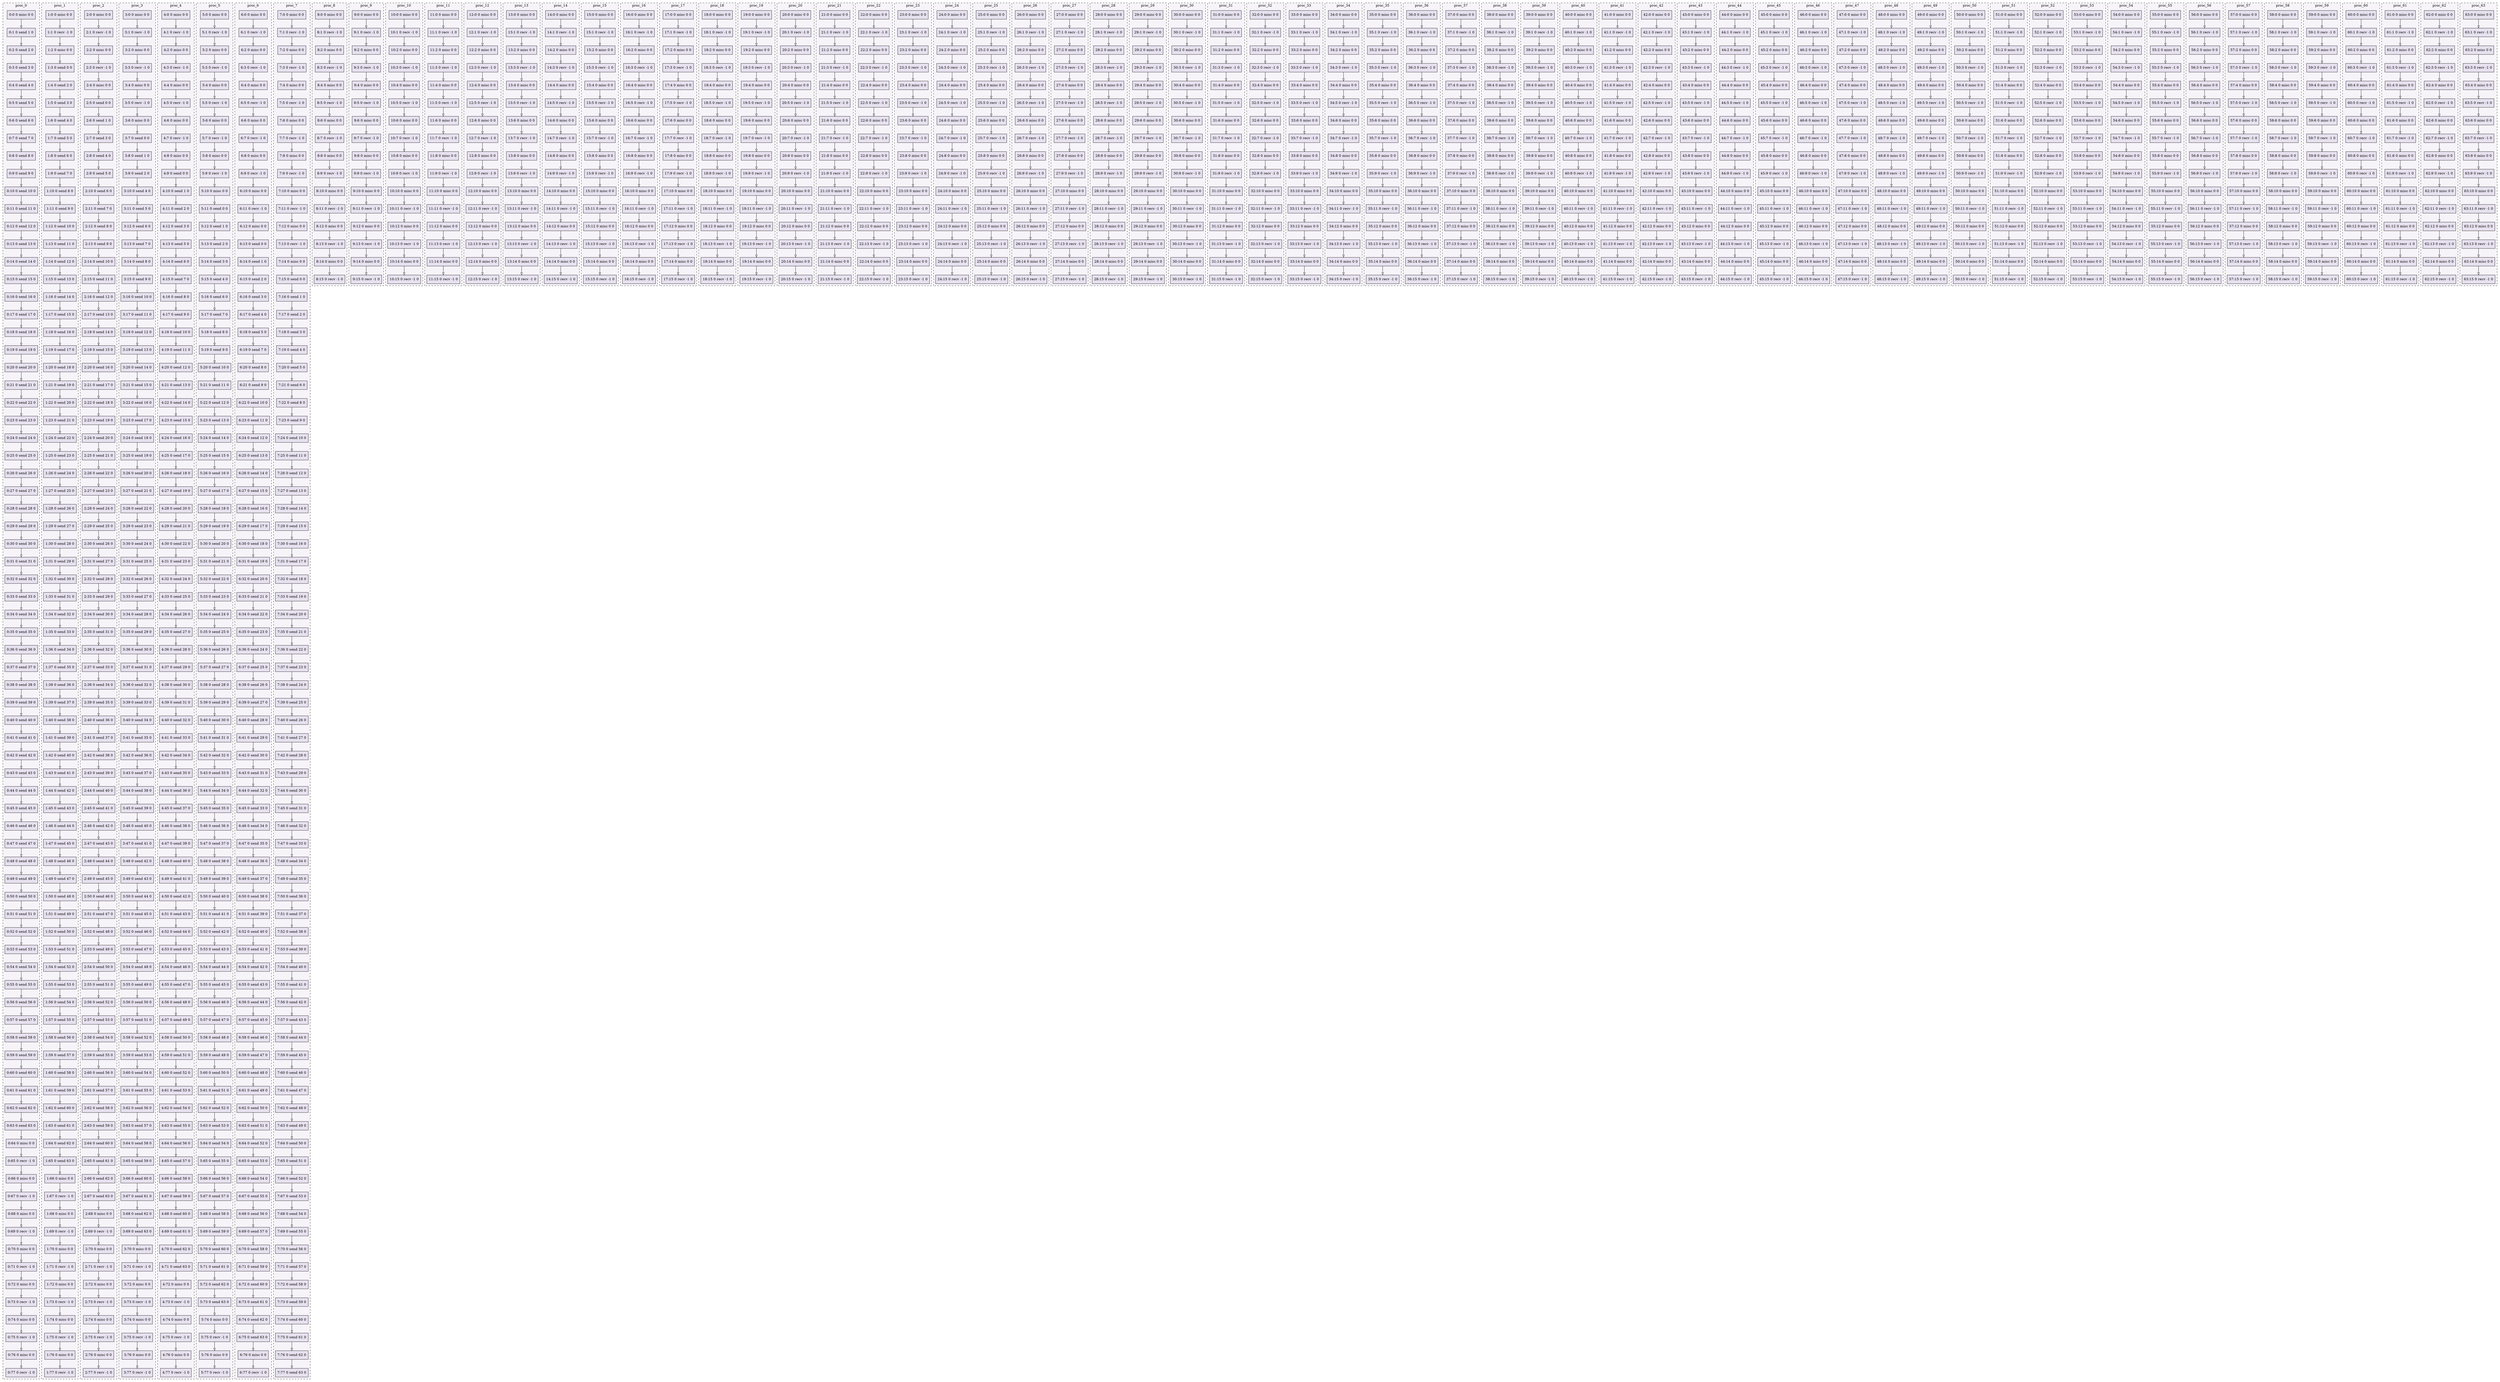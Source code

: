 digraph{node[shape=record style=filled colorscheme=purd9 fillcolor=2];subgraph cluster0{style=dashed;colorscheme=purd9;bgcolor=1;edge[arrowhead=empty];label=proc_0;0[label="0:0 0 misc 0 0"];1[label="0:1 0 send 1 0"];2[label="0:2 0 send 2 0"];3[label="0:3 0 send 3 0"];4[label="0:4 0 send 4 0"];5[label="0:5 0 send 5 0"];6[label="0:6 0 send 6 0"];7[label="0:7 0 send 7 0"];8[label="0:8 0 send 8 0"];9[label="0:9 0 send 9 0"];10[label="0:10 0 send 10 0"];11[label="0:11 0 send 11 0"];12[label="0:12 0 send 12 0"];13[label="0:13 0 send 13 0"];14[label="0:14 0 send 14 0"];15[label="0:15 0 send 15 0"];16[label="0:16 0 send 16 0"];17[label="0:17 0 send 17 0"];18[label="0:18 0 send 18 0"];19[label="0:19 0 send 19 0"];20[label="0:20 0 send 20 0"];21[label="0:21 0 send 21 0"];22[label="0:22 0 send 22 0"];23[label="0:23 0 send 23 0"];24[label="0:24 0 send 24 0"];25[label="0:25 0 send 25 0"];26[label="0:26 0 send 26 0"];27[label="0:27 0 send 27 0"];28[label="0:28 0 send 28 0"];29[label="0:29 0 send 29 0"];30[label="0:30 0 send 30 0"];31[label="0:31 0 send 31 0"];32[label="0:32 0 send 32 0"];33[label="0:33 0 send 33 0"];34[label="0:34 0 send 34 0"];35[label="0:35 0 send 35 0"];36[label="0:36 0 send 36 0"];37[label="0:37 0 send 37 0"];38[label="0:38 0 send 38 0"];39[label="0:39 0 send 39 0"];40[label="0:40 0 send 40 0"];41[label="0:41 0 send 41 0"];42[label="0:42 0 send 42 0"];43[label="0:43 0 send 43 0"];44[label="0:44 0 send 44 0"];45[label="0:45 0 send 45 0"];46[label="0:46 0 send 46 0"];47[label="0:47 0 send 47 0"];48[label="0:48 0 send 48 0"];49[label="0:49 0 send 49 0"];50[label="0:50 0 send 50 0"];51[label="0:51 0 send 51 0"];52[label="0:52 0 send 52 0"];53[label="0:53 0 send 53 0"];54[label="0:54 0 send 54 0"];55[label="0:55 0 send 55 0"];56[label="0:56 0 send 56 0"];57[label="0:57 0 send 57 0"];58[label="0:58 0 send 58 0"];59[label="0:59 0 send 59 0"];60[label="0:60 0 send 60 0"];61[label="0:61 0 send 61 0"];62[label="0:62 0 send 62 0"];63[label="0:63 0 send 63 0"];64[label="0:64 0 misc 0 0"];65[label="0:65 0 recv -1 0"];66[label="0:66 0 misc 0 0"];67[label="0:67 0 recv -1 0"];68[label="0:68 0 misc 0 0"];69[label="0:69 0 recv -1 0"];70[label="0:70 0 misc 0 0"];71[label="0:71 0 recv -1 0"];72[label="0:72 0 misc 0 0"];73[label="0:73 0 recv -1 0"];74[label="0:74 0 misc 0 0"];75[label="0:75 0 recv -1 0"];76[label="0:76 0 misc 0 0"];77[label="0:77 0 recv -1 0"];0->1;1->2;2->3;3->4;4->5;5->6;6->7;7->8;8->9;9->10;10->11;11->12;12->13;13->14;14->15;15->16;16->17;17->18;18->19;19->20;20->21;21->22;22->23;23->24;24->25;25->26;26->27;27->28;28->29;29->30;30->31;31->32;32->33;33->34;34->35;35->36;36->37;37->38;38->39;39->40;40->41;41->42;42->43;43->44;44->45;45->46;46->47;47->48;48->49;49->50;50->51;51->52;52->53;53->54;54->55;55->56;56->57;57->58;58->59;59->60;60->61;61->62;62->63;63->64;64->65;65->66;66->67;67->68;68->69;69->70;70->71;71->72;72->73;73->74;74->75;75->76;76->77;}subgraph cluster1{style=dashed;colorscheme=purd9;bgcolor=1;edge[arrowhead=empty];label=proc_1;78[label="1:0 0 misc 0 0"];79[label="1:1 0 recv -1 0"];80[label="1:2 0 misc 0 0"];81[label="1:3 0 send 0 0"];82[label="1:4 0 send 2 0"];83[label="1:5 0 send 3 0"];84[label="1:6 0 send 4 0"];85[label="1:7 0 send 5 0"];86[label="1:8 0 send 6 0"];87[label="1:9 0 send 7 0"];88[label="1:10 0 send 8 0"];89[label="1:11 0 send 9 0"];90[label="1:12 0 send 10 0"];91[label="1:13 0 send 11 0"];92[label="1:14 0 send 12 0"];93[label="1:15 0 send 13 0"];94[label="1:16 0 send 14 0"];95[label="1:17 0 send 15 0"];96[label="1:18 0 send 16 0"];97[label="1:19 0 send 17 0"];98[label="1:20 0 send 18 0"];99[label="1:21 0 send 19 0"];100[label="1:22 0 send 20 0"];101[label="1:23 0 send 21 0"];102[label="1:24 0 send 22 0"];103[label="1:25 0 send 23 0"];104[label="1:26 0 send 24 0"];105[label="1:27 0 send 25 0"];106[label="1:28 0 send 26 0"];107[label="1:29 0 send 27 0"];108[label="1:30 0 send 28 0"];109[label="1:31 0 send 29 0"];110[label="1:32 0 send 30 0"];111[label="1:33 0 send 31 0"];112[label="1:34 0 send 32 0"];113[label="1:35 0 send 33 0"];114[label="1:36 0 send 34 0"];115[label="1:37 0 send 35 0"];116[label="1:38 0 send 36 0"];117[label="1:39 0 send 37 0"];118[label="1:40 0 send 38 0"];119[label="1:41 0 send 39 0"];120[label="1:42 0 send 40 0"];121[label="1:43 0 send 41 0"];122[label="1:44 0 send 42 0"];123[label="1:45 0 send 43 0"];124[label="1:46 0 send 44 0"];125[label="1:47 0 send 45 0"];126[label="1:48 0 send 46 0"];127[label="1:49 0 send 47 0"];128[label="1:50 0 send 48 0"];129[label="1:51 0 send 49 0"];130[label="1:52 0 send 50 0"];131[label="1:53 0 send 51 0"];132[label="1:54 0 send 52 0"];133[label="1:55 0 send 53 0"];134[label="1:56 0 send 54 0"];135[label="1:57 0 send 55 0"];136[label="1:58 0 send 56 0"];137[label="1:59 0 send 57 0"];138[label="1:60 0 send 58 0"];139[label="1:61 0 send 59 0"];140[label="1:62 0 send 60 0"];141[label="1:63 0 send 61 0"];142[label="1:64 0 send 62 0"];143[label="1:65 0 send 63 0"];144[label="1:66 0 misc 0 0"];145[label="1:67 0 recv -1 0"];146[label="1:68 0 misc 0 0"];147[label="1:69 0 recv -1 0"];148[label="1:70 0 misc 0 0"];149[label="1:71 0 recv -1 0"];150[label="1:72 0 misc 0 0"];151[label="1:73 0 recv -1 0"];152[label="1:74 0 misc 0 0"];153[label="1:75 0 recv -1 0"];154[label="1:76 0 misc 0 0"];155[label="1:77 0 recv -1 0"];78->79;79->80;80->81;81->82;82->83;83->84;84->85;85->86;86->87;87->88;88->89;89->90;90->91;91->92;92->93;93->94;94->95;95->96;96->97;97->98;98->99;99->100;100->101;101->102;102->103;103->104;104->105;105->106;106->107;107->108;108->109;109->110;110->111;111->112;112->113;113->114;114->115;115->116;116->117;117->118;118->119;119->120;120->121;121->122;122->123;123->124;124->125;125->126;126->127;127->128;128->129;129->130;130->131;131->132;132->133;133->134;134->135;135->136;136->137;137->138;138->139;139->140;140->141;141->142;142->143;143->144;144->145;145->146;146->147;147->148;148->149;149->150;150->151;151->152;152->153;153->154;154->155;}subgraph cluster2{style=dashed;colorscheme=purd9;bgcolor=1;edge[arrowhead=empty];label=proc_2;156[label="2:0 0 misc 0 0"];157[label="2:1 0 recv -1 0"];158[label="2:2 0 misc 0 0"];159[label="2:3 0 recv -1 0"];160[label="2:4 0 misc 0 0"];161[label="2:5 0 send 0 0"];162[label="2:6 0 send 1 0"];163[label="2:7 0 send 3 0"];164[label="2:8 0 send 4 0"];165[label="2:9 0 send 5 0"];166[label="2:10 0 send 6 0"];167[label="2:11 0 send 7 0"];168[label="2:12 0 send 8 0"];169[label="2:13 0 send 9 0"];170[label="2:14 0 send 10 0"];171[label="2:15 0 send 11 0"];172[label="2:16 0 send 12 0"];173[label="2:17 0 send 13 0"];174[label="2:18 0 send 14 0"];175[label="2:19 0 send 15 0"];176[label="2:20 0 send 16 0"];177[label="2:21 0 send 17 0"];178[label="2:22 0 send 18 0"];179[label="2:23 0 send 19 0"];180[label="2:24 0 send 20 0"];181[label="2:25 0 send 21 0"];182[label="2:26 0 send 22 0"];183[label="2:27 0 send 23 0"];184[label="2:28 0 send 24 0"];185[label="2:29 0 send 25 0"];186[label="2:30 0 send 26 0"];187[label="2:31 0 send 27 0"];188[label="2:32 0 send 28 0"];189[label="2:33 0 send 29 0"];190[label="2:34 0 send 30 0"];191[label="2:35 0 send 31 0"];192[label="2:36 0 send 32 0"];193[label="2:37 0 send 33 0"];194[label="2:38 0 send 34 0"];195[label="2:39 0 send 35 0"];196[label="2:40 0 send 36 0"];197[label="2:41 0 send 37 0"];198[label="2:42 0 send 38 0"];199[label="2:43 0 send 39 0"];200[label="2:44 0 send 40 0"];201[label="2:45 0 send 41 0"];202[label="2:46 0 send 42 0"];203[label="2:47 0 send 43 0"];204[label="2:48 0 send 44 0"];205[label="2:49 0 send 45 0"];206[label="2:50 0 send 46 0"];207[label="2:51 0 send 47 0"];208[label="2:52 0 send 48 0"];209[label="2:53 0 send 49 0"];210[label="2:54 0 send 50 0"];211[label="2:55 0 send 51 0"];212[label="2:56 0 send 52 0"];213[label="2:57 0 send 53 0"];214[label="2:58 0 send 54 0"];215[label="2:59 0 send 55 0"];216[label="2:60 0 send 56 0"];217[label="2:61 0 send 57 0"];218[label="2:62 0 send 58 0"];219[label="2:63 0 send 59 0"];220[label="2:64 0 send 60 0"];221[label="2:65 0 send 61 0"];222[label="2:66 0 send 62 0"];223[label="2:67 0 send 63 0"];224[label="2:68 0 misc 0 0"];225[label="2:69 0 recv -1 0"];226[label="2:70 0 misc 0 0"];227[label="2:71 0 recv -1 0"];228[label="2:72 0 misc 0 0"];229[label="2:73 0 recv -1 0"];230[label="2:74 0 misc 0 0"];231[label="2:75 0 recv -1 0"];232[label="2:76 0 misc 0 0"];233[label="2:77 0 recv -1 0"];156->157;157->158;158->159;159->160;160->161;161->162;162->163;163->164;164->165;165->166;166->167;167->168;168->169;169->170;170->171;171->172;172->173;173->174;174->175;175->176;176->177;177->178;178->179;179->180;180->181;181->182;182->183;183->184;184->185;185->186;186->187;187->188;188->189;189->190;190->191;191->192;192->193;193->194;194->195;195->196;196->197;197->198;198->199;199->200;200->201;201->202;202->203;203->204;204->205;205->206;206->207;207->208;208->209;209->210;210->211;211->212;212->213;213->214;214->215;215->216;216->217;217->218;218->219;219->220;220->221;221->222;222->223;223->224;224->225;225->226;226->227;227->228;228->229;229->230;230->231;231->232;232->233;}subgraph cluster3{style=dashed;colorscheme=purd9;bgcolor=1;edge[arrowhead=empty];label=proc_3;234[label="3:0 0 misc 0 0"];235[label="3:1 0 recv -1 0"];236[label="3:2 0 misc 0 0"];237[label="3:3 0 recv -1 0"];238[label="3:4 0 misc 0 0"];239[label="3:5 0 recv -1 0"];240[label="3:6 0 misc 0 0"];241[label="3:7 0 send 0 0"];242[label="3:8 0 send 1 0"];243[label="3:9 0 send 2 0"];244[label="3:10 0 send 4 0"];245[label="3:11 0 send 5 0"];246[label="3:12 0 send 6 0"];247[label="3:13 0 send 7 0"];248[label="3:14 0 send 8 0"];249[label="3:15 0 send 9 0"];250[label="3:16 0 send 10 0"];251[label="3:17 0 send 11 0"];252[label="3:18 0 send 12 0"];253[label="3:19 0 send 13 0"];254[label="3:20 0 send 14 0"];255[label="3:21 0 send 15 0"];256[label="3:22 0 send 16 0"];257[label="3:23 0 send 17 0"];258[label="3:24 0 send 18 0"];259[label="3:25 0 send 19 0"];260[label="3:26 0 send 20 0"];261[label="3:27 0 send 21 0"];262[label="3:28 0 send 22 0"];263[label="3:29 0 send 23 0"];264[label="3:30 0 send 24 0"];265[label="3:31 0 send 25 0"];266[label="3:32 0 send 26 0"];267[label="3:33 0 send 27 0"];268[label="3:34 0 send 28 0"];269[label="3:35 0 send 29 0"];270[label="3:36 0 send 30 0"];271[label="3:37 0 send 31 0"];272[label="3:38 0 send 32 0"];273[label="3:39 0 send 33 0"];274[label="3:40 0 send 34 0"];275[label="3:41 0 send 35 0"];276[label="3:42 0 send 36 0"];277[label="3:43 0 send 37 0"];278[label="3:44 0 send 38 0"];279[label="3:45 0 send 39 0"];280[label="3:46 0 send 40 0"];281[label="3:47 0 send 41 0"];282[label="3:48 0 send 42 0"];283[label="3:49 0 send 43 0"];284[label="3:50 0 send 44 0"];285[label="3:51 0 send 45 0"];286[label="3:52 0 send 46 0"];287[label="3:53 0 send 47 0"];288[label="3:54 0 send 48 0"];289[label="3:55 0 send 49 0"];290[label="3:56 0 send 50 0"];291[label="3:57 0 send 51 0"];292[label="3:58 0 send 52 0"];293[label="3:59 0 send 53 0"];294[label="3:60 0 send 54 0"];295[label="3:61 0 send 55 0"];296[label="3:62 0 send 56 0"];297[label="3:63 0 send 57 0"];298[label="3:64 0 send 58 0"];299[label="3:65 0 send 59 0"];300[label="3:66 0 send 60 0"];301[label="3:67 0 send 61 0"];302[label="3:68 0 send 62 0"];303[label="3:69 0 send 63 0"];304[label="3:70 0 misc 0 0"];305[label="3:71 0 recv -1 0"];306[label="3:72 0 misc 0 0"];307[label="3:73 0 recv -1 0"];308[label="3:74 0 misc 0 0"];309[label="3:75 0 recv -1 0"];310[label="3:76 0 misc 0 0"];311[label="3:77 0 recv -1 0"];234->235;235->236;236->237;237->238;238->239;239->240;240->241;241->242;242->243;243->244;244->245;245->246;246->247;247->248;248->249;249->250;250->251;251->252;252->253;253->254;254->255;255->256;256->257;257->258;258->259;259->260;260->261;261->262;262->263;263->264;264->265;265->266;266->267;267->268;268->269;269->270;270->271;271->272;272->273;273->274;274->275;275->276;276->277;277->278;278->279;279->280;280->281;281->282;282->283;283->284;284->285;285->286;286->287;287->288;288->289;289->290;290->291;291->292;292->293;293->294;294->295;295->296;296->297;297->298;298->299;299->300;300->301;301->302;302->303;303->304;304->305;305->306;306->307;307->308;308->309;309->310;310->311;}subgraph cluster4{style=dashed;colorscheme=purd9;bgcolor=1;edge[arrowhead=empty];label=proc_4;312[label="4:0 0 misc 0 0"];313[label="4:1 0 recv -1 0"];314[label="4:2 0 misc 0 0"];315[label="4:3 0 recv -1 0"];316[label="4:4 0 misc 0 0"];317[label="4:5 0 recv -1 0"];318[label="4:6 0 misc 0 0"];319[label="4:7 0 recv -1 0"];320[label="4:8 0 misc 0 0"];321[label="4:9 0 send 0 0"];322[label="4:10 0 send 1 0"];323[label="4:11 0 send 2 0"];324[label="4:12 0 send 3 0"];325[label="4:13 0 send 5 0"];326[label="4:14 0 send 6 0"];327[label="4:15 0 send 7 0"];328[label="4:16 0 send 8 0"];329[label="4:17 0 send 9 0"];330[label="4:18 0 send 10 0"];331[label="4:19 0 send 11 0"];332[label="4:20 0 send 12 0"];333[label="4:21 0 send 13 0"];334[label="4:22 0 send 14 0"];335[label="4:23 0 send 15 0"];336[label="4:24 0 send 16 0"];337[label="4:25 0 send 17 0"];338[label="4:26 0 send 18 0"];339[label="4:27 0 send 19 0"];340[label="4:28 0 send 20 0"];341[label="4:29 0 send 21 0"];342[label="4:30 0 send 22 0"];343[label="4:31 0 send 23 0"];344[label="4:32 0 send 24 0"];345[label="4:33 0 send 25 0"];346[label="4:34 0 send 26 0"];347[label="4:35 0 send 27 0"];348[label="4:36 0 send 28 0"];349[label="4:37 0 send 29 0"];350[label="4:38 0 send 30 0"];351[label="4:39 0 send 31 0"];352[label="4:40 0 send 32 0"];353[label="4:41 0 send 33 0"];354[label="4:42 0 send 34 0"];355[label="4:43 0 send 35 0"];356[label="4:44 0 send 36 0"];357[label="4:45 0 send 37 0"];358[label="4:46 0 send 38 0"];359[label="4:47 0 send 39 0"];360[label="4:48 0 send 40 0"];361[label="4:49 0 send 41 0"];362[label="4:50 0 send 42 0"];363[label="4:51 0 send 43 0"];364[label="4:52 0 send 44 0"];365[label="4:53 0 send 45 0"];366[label="4:54 0 send 46 0"];367[label="4:55 0 send 47 0"];368[label="4:56 0 send 48 0"];369[label="4:57 0 send 49 0"];370[label="4:58 0 send 50 0"];371[label="4:59 0 send 51 0"];372[label="4:60 0 send 52 0"];373[label="4:61 0 send 53 0"];374[label="4:62 0 send 54 0"];375[label="4:63 0 send 55 0"];376[label="4:64 0 send 56 0"];377[label="4:65 0 send 57 0"];378[label="4:66 0 send 58 0"];379[label="4:67 0 send 59 0"];380[label="4:68 0 send 60 0"];381[label="4:69 0 send 61 0"];382[label="4:70 0 send 62 0"];383[label="4:71 0 send 63 0"];384[label="4:72 0 misc 0 0"];385[label="4:73 0 recv -1 0"];386[label="4:74 0 misc 0 0"];387[label="4:75 0 recv -1 0"];388[label="4:76 0 misc 0 0"];389[label="4:77 0 recv -1 0"];312->313;313->314;314->315;315->316;316->317;317->318;318->319;319->320;320->321;321->322;322->323;323->324;324->325;325->326;326->327;327->328;328->329;329->330;330->331;331->332;332->333;333->334;334->335;335->336;336->337;337->338;338->339;339->340;340->341;341->342;342->343;343->344;344->345;345->346;346->347;347->348;348->349;349->350;350->351;351->352;352->353;353->354;354->355;355->356;356->357;357->358;358->359;359->360;360->361;361->362;362->363;363->364;364->365;365->366;366->367;367->368;368->369;369->370;370->371;371->372;372->373;373->374;374->375;375->376;376->377;377->378;378->379;379->380;380->381;381->382;382->383;383->384;384->385;385->386;386->387;387->388;388->389;}subgraph cluster5{style=dashed;colorscheme=purd9;bgcolor=1;edge[arrowhead=empty];label=proc_5;390[label="5:0 0 misc 0 0"];391[label="5:1 0 recv -1 0"];392[label="5:2 0 misc 0 0"];393[label="5:3 0 recv -1 0"];394[label="5:4 0 misc 0 0"];395[label="5:5 0 recv -1 0"];396[label="5:6 0 misc 0 0"];397[label="5:7 0 recv -1 0"];398[label="5:8 0 misc 0 0"];399[label="5:9 0 recv -1 0"];400[label="5:10 0 misc 0 0"];401[label="5:11 0 send 0 0"];402[label="5:12 0 send 1 0"];403[label="5:13 0 send 2 0"];404[label="5:14 0 send 3 0"];405[label="5:15 0 send 4 0"];406[label="5:16 0 send 6 0"];407[label="5:17 0 send 7 0"];408[label="5:18 0 send 8 0"];409[label="5:19 0 send 9 0"];410[label="5:20 0 send 10 0"];411[label="5:21 0 send 11 0"];412[label="5:22 0 send 12 0"];413[label="5:23 0 send 13 0"];414[label="5:24 0 send 14 0"];415[label="5:25 0 send 15 0"];416[label="5:26 0 send 16 0"];417[label="5:27 0 send 17 0"];418[label="5:28 0 send 18 0"];419[label="5:29 0 send 19 0"];420[label="5:30 0 send 20 0"];421[label="5:31 0 send 21 0"];422[label="5:32 0 send 22 0"];423[label="5:33 0 send 23 0"];424[label="5:34 0 send 24 0"];425[label="5:35 0 send 25 0"];426[label="5:36 0 send 26 0"];427[label="5:37 0 send 27 0"];428[label="5:38 0 send 28 0"];429[label="5:39 0 send 29 0"];430[label="5:40 0 send 30 0"];431[label="5:41 0 send 31 0"];432[label="5:42 0 send 32 0"];433[label="5:43 0 send 33 0"];434[label="5:44 0 send 34 0"];435[label="5:45 0 send 35 0"];436[label="5:46 0 send 36 0"];437[label="5:47 0 send 37 0"];438[label="5:48 0 send 38 0"];439[label="5:49 0 send 39 0"];440[label="5:50 0 send 40 0"];441[label="5:51 0 send 41 0"];442[label="5:52 0 send 42 0"];443[label="5:53 0 send 43 0"];444[label="5:54 0 send 44 0"];445[label="5:55 0 send 45 0"];446[label="5:56 0 send 46 0"];447[label="5:57 0 send 47 0"];448[label="5:58 0 send 48 0"];449[label="5:59 0 send 49 0"];450[label="5:60 0 send 50 0"];451[label="5:61 0 send 51 0"];452[label="5:62 0 send 52 0"];453[label="5:63 0 send 53 0"];454[label="5:64 0 send 54 0"];455[label="5:65 0 send 55 0"];456[label="5:66 0 send 56 0"];457[label="5:67 0 send 57 0"];458[label="5:68 0 send 58 0"];459[label="5:69 0 send 59 0"];460[label="5:70 0 send 60 0"];461[label="5:71 0 send 61 0"];462[label="5:72 0 send 62 0"];463[label="5:73 0 send 63 0"];464[label="5:74 0 misc 0 0"];465[label="5:75 0 recv -1 0"];466[label="5:76 0 misc 0 0"];467[label="5:77 0 recv -1 0"];390->391;391->392;392->393;393->394;394->395;395->396;396->397;397->398;398->399;399->400;400->401;401->402;402->403;403->404;404->405;405->406;406->407;407->408;408->409;409->410;410->411;411->412;412->413;413->414;414->415;415->416;416->417;417->418;418->419;419->420;420->421;421->422;422->423;423->424;424->425;425->426;426->427;427->428;428->429;429->430;430->431;431->432;432->433;433->434;434->435;435->436;436->437;437->438;438->439;439->440;440->441;441->442;442->443;443->444;444->445;445->446;446->447;447->448;448->449;449->450;450->451;451->452;452->453;453->454;454->455;455->456;456->457;457->458;458->459;459->460;460->461;461->462;462->463;463->464;464->465;465->466;466->467;}subgraph cluster6{style=dashed;colorscheme=purd9;bgcolor=1;edge[arrowhead=empty];label=proc_6;468[label="6:0 0 misc 0 0"];469[label="6:1 0 recv -1 0"];470[label="6:2 0 misc 0 0"];471[label="6:3 0 recv -1 0"];472[label="6:4 0 misc 0 0"];473[label="6:5 0 recv -1 0"];474[label="6:6 0 misc 0 0"];475[label="6:7 0 recv -1 0"];476[label="6:8 0 misc 0 0"];477[label="6:9 0 recv -1 0"];478[label="6:10 0 misc 0 0"];479[label="6:11 0 recv -1 0"];480[label="6:12 0 misc 0 0"];481[label="6:13 0 send 0 0"];482[label="6:14 0 send 1 0"];483[label="6:15 0 send 2 0"];484[label="6:16 0 send 3 0"];485[label="6:17 0 send 4 0"];486[label="6:18 0 send 5 0"];487[label="6:19 0 send 7 0"];488[label="6:20 0 send 8 0"];489[label="6:21 0 send 9 0"];490[label="6:22 0 send 10 0"];491[label="6:23 0 send 11 0"];492[label="6:24 0 send 12 0"];493[label="6:25 0 send 13 0"];494[label="6:26 0 send 14 0"];495[label="6:27 0 send 15 0"];496[label="6:28 0 send 16 0"];497[label="6:29 0 send 17 0"];498[label="6:30 0 send 18 0"];499[label="6:31 0 send 19 0"];500[label="6:32 0 send 20 0"];501[label="6:33 0 send 21 0"];502[label="6:34 0 send 22 0"];503[label="6:35 0 send 23 0"];504[label="6:36 0 send 24 0"];505[label="6:37 0 send 25 0"];506[label="6:38 0 send 26 0"];507[label="6:39 0 send 27 0"];508[label="6:40 0 send 28 0"];509[label="6:41 0 send 29 0"];510[label="6:42 0 send 30 0"];511[label="6:43 0 send 31 0"];512[label="6:44 0 send 32 0"];513[label="6:45 0 send 33 0"];514[label="6:46 0 send 34 0"];515[label="6:47 0 send 35 0"];516[label="6:48 0 send 36 0"];517[label="6:49 0 send 37 0"];518[label="6:50 0 send 38 0"];519[label="6:51 0 send 39 0"];520[label="6:52 0 send 40 0"];521[label="6:53 0 send 41 0"];522[label="6:54 0 send 42 0"];523[label="6:55 0 send 43 0"];524[label="6:56 0 send 44 0"];525[label="6:57 0 send 45 0"];526[label="6:58 0 send 46 0"];527[label="6:59 0 send 47 0"];528[label="6:60 0 send 48 0"];529[label="6:61 0 send 49 0"];530[label="6:62 0 send 50 0"];531[label="6:63 0 send 51 0"];532[label="6:64 0 send 52 0"];533[label="6:65 0 send 53 0"];534[label="6:66 0 send 54 0"];535[label="6:67 0 send 55 0"];536[label="6:68 0 send 56 0"];537[label="6:69 0 send 57 0"];538[label="6:70 0 send 58 0"];539[label="6:71 0 send 59 0"];540[label="6:72 0 send 60 0"];541[label="6:73 0 send 61 0"];542[label="6:74 0 send 62 0"];543[label="6:75 0 send 63 0"];544[label="6:76 0 misc 0 0"];545[label="6:77 0 recv -1 0"];468->469;469->470;470->471;471->472;472->473;473->474;474->475;475->476;476->477;477->478;478->479;479->480;480->481;481->482;482->483;483->484;484->485;485->486;486->487;487->488;488->489;489->490;490->491;491->492;492->493;493->494;494->495;495->496;496->497;497->498;498->499;499->500;500->501;501->502;502->503;503->504;504->505;505->506;506->507;507->508;508->509;509->510;510->511;511->512;512->513;513->514;514->515;515->516;516->517;517->518;518->519;519->520;520->521;521->522;522->523;523->524;524->525;525->526;526->527;527->528;528->529;529->530;530->531;531->532;532->533;533->534;534->535;535->536;536->537;537->538;538->539;539->540;540->541;541->542;542->543;543->544;544->545;}subgraph cluster7{style=dashed;colorscheme=purd9;bgcolor=1;edge[arrowhead=empty];label=proc_7;546[label="7:0 0 misc 0 0"];547[label="7:1 0 recv -1 0"];548[label="7:2 0 misc 0 0"];549[label="7:3 0 recv -1 0"];550[label="7:4 0 misc 0 0"];551[label="7:5 0 recv -1 0"];552[label="7:6 0 misc 0 0"];553[label="7:7 0 recv -1 0"];554[label="7:8 0 misc 0 0"];555[label="7:9 0 recv -1 0"];556[label="7:10 0 misc 0 0"];557[label="7:11 0 recv -1 0"];558[label="7:12 0 misc 0 0"];559[label="7:13 0 recv -1 0"];560[label="7:14 0 misc 0 0"];561[label="7:15 0 send 0 0"];562[label="7:16 0 send 1 0"];563[label="7:17 0 send 2 0"];564[label="7:18 0 send 3 0"];565[label="7:19 0 send 4 0"];566[label="7:20 0 send 5 0"];567[label="7:21 0 send 6 0"];568[label="7:22 0 send 8 0"];569[label="7:23 0 send 9 0"];570[label="7:24 0 send 10 0"];571[label="7:25 0 send 11 0"];572[label="7:26 0 send 12 0"];573[label="7:27 0 send 13 0"];574[label="7:28 0 send 14 0"];575[label="7:29 0 send 15 0"];576[label="7:30 0 send 16 0"];577[label="7:31 0 send 17 0"];578[label="7:32 0 send 18 0"];579[label="7:33 0 send 19 0"];580[label="7:34 0 send 20 0"];581[label="7:35 0 send 21 0"];582[label="7:36 0 send 22 0"];583[label="7:37 0 send 23 0"];584[label="7:38 0 send 24 0"];585[label="7:39 0 send 25 0"];586[label="7:40 0 send 26 0"];587[label="7:41 0 send 27 0"];588[label="7:42 0 send 28 0"];589[label="7:43 0 send 29 0"];590[label="7:44 0 send 30 0"];591[label="7:45 0 send 31 0"];592[label="7:46 0 send 32 0"];593[label="7:47 0 send 33 0"];594[label="7:48 0 send 34 0"];595[label="7:49 0 send 35 0"];596[label="7:50 0 send 36 0"];597[label="7:51 0 send 37 0"];598[label="7:52 0 send 38 0"];599[label="7:53 0 send 39 0"];600[label="7:54 0 send 40 0"];601[label="7:55 0 send 41 0"];602[label="7:56 0 send 42 0"];603[label="7:57 0 send 43 0"];604[label="7:58 0 send 44 0"];605[label="7:59 0 send 45 0"];606[label="7:60 0 send 46 0"];607[label="7:61 0 send 47 0"];608[label="7:62 0 send 48 0"];609[label="7:63 0 send 49 0"];610[label="7:64 0 send 50 0"];611[label="7:65 0 send 51 0"];612[label="7:66 0 send 52 0"];613[label="7:67 0 send 53 0"];614[label="7:68 0 send 54 0"];615[label="7:69 0 send 55 0"];616[label="7:70 0 send 56 0"];617[label="7:71 0 send 57 0"];618[label="7:72 0 send 58 0"];619[label="7:73 0 send 59 0"];620[label="7:74 0 send 60 0"];621[label="7:75 0 send 61 0"];622[label="7:76 0 send 62 0"];623[label="7:77 0 send 63 0"];546->547;547->548;548->549;549->550;550->551;551->552;552->553;553->554;554->555;555->556;556->557;557->558;558->559;559->560;560->561;561->562;562->563;563->564;564->565;565->566;566->567;567->568;568->569;569->570;570->571;571->572;572->573;573->574;574->575;575->576;576->577;577->578;578->579;579->580;580->581;581->582;582->583;583->584;584->585;585->586;586->587;587->588;588->589;589->590;590->591;591->592;592->593;593->594;594->595;595->596;596->597;597->598;598->599;599->600;600->601;601->602;602->603;603->604;604->605;605->606;606->607;607->608;608->609;609->610;610->611;611->612;612->613;613->614;614->615;615->616;616->617;617->618;618->619;619->620;620->621;621->622;622->623;}subgraph cluster8{style=dashed;colorscheme=purd9;bgcolor=1;edge[arrowhead=empty];label=proc_8;624[label="8:0 0 misc 0 0"];625[label="8:1 0 recv -1 0"];626[label="8:2 0 misc 0 0"];627[label="8:3 0 recv -1 0"];628[label="8:4 0 misc 0 0"];629[label="8:5 0 recv -1 0"];630[label="8:6 0 misc 0 0"];631[label="8:7 0 recv -1 0"];632[label="8:8 0 misc 0 0"];633[label="8:9 0 recv -1 0"];634[label="8:10 0 misc 0 0"];635[label="8:11 0 recv -1 0"];636[label="8:12 0 misc 0 0"];637[label="8:13 0 recv -1 0"];638[label="8:14 0 misc 0 0"];639[label="8:15 0 recv -1 0"];624->625;625->626;626->627;627->628;628->629;629->630;630->631;631->632;632->633;633->634;634->635;635->636;636->637;637->638;638->639;}subgraph cluster9{style=dashed;colorscheme=purd9;bgcolor=1;edge[arrowhead=empty];label=proc_9;640[label="9:0 0 misc 0 0"];641[label="9:1 0 recv -1 0"];642[label="9:2 0 misc 0 0"];643[label="9:3 0 recv -1 0"];644[label="9:4 0 misc 0 0"];645[label="9:5 0 recv -1 0"];646[label="9:6 0 misc 0 0"];647[label="9:7 0 recv -1 0"];648[label="9:8 0 misc 0 0"];649[label="9:9 0 recv -1 0"];650[label="9:10 0 misc 0 0"];651[label="9:11 0 recv -1 0"];652[label="9:12 0 misc 0 0"];653[label="9:13 0 recv -1 0"];654[label="9:14 0 misc 0 0"];655[label="9:15 0 recv -1 0"];640->641;641->642;642->643;643->644;644->645;645->646;646->647;647->648;648->649;649->650;650->651;651->652;652->653;653->654;654->655;}subgraph cluster10{style=dashed;colorscheme=purd9;bgcolor=1;edge[arrowhead=empty];label=proc_10;656[label="10:0 0 misc 0 0"];657[label="10:1 0 recv -1 0"];658[label="10:2 0 misc 0 0"];659[label="10:3 0 recv -1 0"];660[label="10:4 0 misc 0 0"];661[label="10:5 0 recv -1 0"];662[label="10:6 0 misc 0 0"];663[label="10:7 0 recv -1 0"];664[label="10:8 0 misc 0 0"];665[label="10:9 0 recv -1 0"];666[label="10:10 0 misc 0 0"];667[label="10:11 0 recv -1 0"];668[label="10:12 0 misc 0 0"];669[label="10:13 0 recv -1 0"];670[label="10:14 0 misc 0 0"];671[label="10:15 0 recv -1 0"];656->657;657->658;658->659;659->660;660->661;661->662;662->663;663->664;664->665;665->666;666->667;667->668;668->669;669->670;670->671;}subgraph cluster11{style=dashed;colorscheme=purd9;bgcolor=1;edge[arrowhead=empty];label=proc_11;672[label="11:0 0 misc 0 0"];673[label="11:1 0 recv -1 0"];674[label="11:2 0 misc 0 0"];675[label="11:3 0 recv -1 0"];676[label="11:4 0 misc 0 0"];677[label="11:5 0 recv -1 0"];678[label="11:6 0 misc 0 0"];679[label="11:7 0 recv -1 0"];680[label="11:8 0 misc 0 0"];681[label="11:9 0 recv -1 0"];682[label="11:10 0 misc 0 0"];683[label="11:11 0 recv -1 0"];684[label="11:12 0 misc 0 0"];685[label="11:13 0 recv -1 0"];686[label="11:14 0 misc 0 0"];687[label="11:15 0 recv -1 0"];672->673;673->674;674->675;675->676;676->677;677->678;678->679;679->680;680->681;681->682;682->683;683->684;684->685;685->686;686->687;}subgraph cluster12{style=dashed;colorscheme=purd9;bgcolor=1;edge[arrowhead=empty];label=proc_12;688[label="12:0 0 misc 0 0"];689[label="12:1 0 recv -1 0"];690[label="12:2 0 misc 0 0"];691[label="12:3 0 recv -1 0"];692[label="12:4 0 misc 0 0"];693[label="12:5 0 recv -1 0"];694[label="12:6 0 misc 0 0"];695[label="12:7 0 recv -1 0"];696[label="12:8 0 misc 0 0"];697[label="12:9 0 recv -1 0"];698[label="12:10 0 misc 0 0"];699[label="12:11 0 recv -1 0"];700[label="12:12 0 misc 0 0"];701[label="12:13 0 recv -1 0"];702[label="12:14 0 misc 0 0"];703[label="12:15 0 recv -1 0"];688->689;689->690;690->691;691->692;692->693;693->694;694->695;695->696;696->697;697->698;698->699;699->700;700->701;701->702;702->703;}subgraph cluster13{style=dashed;colorscheme=purd9;bgcolor=1;edge[arrowhead=empty];label=proc_13;704[label="13:0 0 misc 0 0"];705[label="13:1 0 recv -1 0"];706[label="13:2 0 misc 0 0"];707[label="13:3 0 recv -1 0"];708[label="13:4 0 misc 0 0"];709[label="13:5 0 recv -1 0"];710[label="13:6 0 misc 0 0"];711[label="13:7 0 recv -1 0"];712[label="13:8 0 misc 0 0"];713[label="13:9 0 recv -1 0"];714[label="13:10 0 misc 0 0"];715[label="13:11 0 recv -1 0"];716[label="13:12 0 misc 0 0"];717[label="13:13 0 recv -1 0"];718[label="13:14 0 misc 0 0"];719[label="13:15 0 recv -1 0"];704->705;705->706;706->707;707->708;708->709;709->710;710->711;711->712;712->713;713->714;714->715;715->716;716->717;717->718;718->719;}subgraph cluster14{style=dashed;colorscheme=purd9;bgcolor=1;edge[arrowhead=empty];label=proc_14;720[label="14:0 0 misc 0 0"];721[label="14:1 0 recv -1 0"];722[label="14:2 0 misc 0 0"];723[label="14:3 0 recv -1 0"];724[label="14:4 0 misc 0 0"];725[label="14:5 0 recv -1 0"];726[label="14:6 0 misc 0 0"];727[label="14:7 0 recv -1 0"];728[label="14:8 0 misc 0 0"];729[label="14:9 0 recv -1 0"];730[label="14:10 0 misc 0 0"];731[label="14:11 0 recv -1 0"];732[label="14:12 0 misc 0 0"];733[label="14:13 0 recv -1 0"];734[label="14:14 0 misc 0 0"];735[label="14:15 0 recv -1 0"];720->721;721->722;722->723;723->724;724->725;725->726;726->727;727->728;728->729;729->730;730->731;731->732;732->733;733->734;734->735;}subgraph cluster15{style=dashed;colorscheme=purd9;bgcolor=1;edge[arrowhead=empty];label=proc_15;736[label="15:0 0 misc 0 0"];737[label="15:1 0 recv -1 0"];738[label="15:2 0 misc 0 0"];739[label="15:3 0 recv -1 0"];740[label="15:4 0 misc 0 0"];741[label="15:5 0 recv -1 0"];742[label="15:6 0 misc 0 0"];743[label="15:7 0 recv -1 0"];744[label="15:8 0 misc 0 0"];745[label="15:9 0 recv -1 0"];746[label="15:10 0 misc 0 0"];747[label="15:11 0 recv -1 0"];748[label="15:12 0 misc 0 0"];749[label="15:13 0 recv -1 0"];750[label="15:14 0 misc 0 0"];751[label="15:15 0 recv -1 0"];736->737;737->738;738->739;739->740;740->741;741->742;742->743;743->744;744->745;745->746;746->747;747->748;748->749;749->750;750->751;}subgraph cluster16{style=dashed;colorscheme=purd9;bgcolor=1;edge[arrowhead=empty];label=proc_16;752[label="16:0 0 misc 0 0"];753[label="16:1 0 recv -1 0"];754[label="16:2 0 misc 0 0"];755[label="16:3 0 recv -1 0"];756[label="16:4 0 misc 0 0"];757[label="16:5 0 recv -1 0"];758[label="16:6 0 misc 0 0"];759[label="16:7 0 recv -1 0"];760[label="16:8 0 misc 0 0"];761[label="16:9 0 recv -1 0"];762[label="16:10 0 misc 0 0"];763[label="16:11 0 recv -1 0"];764[label="16:12 0 misc 0 0"];765[label="16:13 0 recv -1 0"];766[label="16:14 0 misc 0 0"];767[label="16:15 0 recv -1 0"];752->753;753->754;754->755;755->756;756->757;757->758;758->759;759->760;760->761;761->762;762->763;763->764;764->765;765->766;766->767;}subgraph cluster17{style=dashed;colorscheme=purd9;bgcolor=1;edge[arrowhead=empty];label=proc_17;768[label="17:0 0 misc 0 0"];769[label="17:1 0 recv -1 0"];770[label="17:2 0 misc 0 0"];771[label="17:3 0 recv -1 0"];772[label="17:4 0 misc 0 0"];773[label="17:5 0 recv -1 0"];774[label="17:6 0 misc 0 0"];775[label="17:7 0 recv -1 0"];776[label="17:8 0 misc 0 0"];777[label="17:9 0 recv -1 0"];778[label="17:10 0 misc 0 0"];779[label="17:11 0 recv -1 0"];780[label="17:12 0 misc 0 0"];781[label="17:13 0 recv -1 0"];782[label="17:14 0 misc 0 0"];783[label="17:15 0 recv -1 0"];768->769;769->770;770->771;771->772;772->773;773->774;774->775;775->776;776->777;777->778;778->779;779->780;780->781;781->782;782->783;}subgraph cluster18{style=dashed;colorscheme=purd9;bgcolor=1;edge[arrowhead=empty];label=proc_18;784[label="18:0 0 misc 0 0"];785[label="18:1 0 recv -1 0"];786[label="18:2 0 misc 0 0"];787[label="18:3 0 recv -1 0"];788[label="18:4 0 misc 0 0"];789[label="18:5 0 recv -1 0"];790[label="18:6 0 misc 0 0"];791[label="18:7 0 recv -1 0"];792[label="18:8 0 misc 0 0"];793[label="18:9 0 recv -1 0"];794[label="18:10 0 misc 0 0"];795[label="18:11 0 recv -1 0"];796[label="18:12 0 misc 0 0"];797[label="18:13 0 recv -1 0"];798[label="18:14 0 misc 0 0"];799[label="18:15 0 recv -1 0"];784->785;785->786;786->787;787->788;788->789;789->790;790->791;791->792;792->793;793->794;794->795;795->796;796->797;797->798;798->799;}subgraph cluster19{style=dashed;colorscheme=purd9;bgcolor=1;edge[arrowhead=empty];label=proc_19;800[label="19:0 0 misc 0 0"];801[label="19:1 0 recv -1 0"];802[label="19:2 0 misc 0 0"];803[label="19:3 0 recv -1 0"];804[label="19:4 0 misc 0 0"];805[label="19:5 0 recv -1 0"];806[label="19:6 0 misc 0 0"];807[label="19:7 0 recv -1 0"];808[label="19:8 0 misc 0 0"];809[label="19:9 0 recv -1 0"];810[label="19:10 0 misc 0 0"];811[label="19:11 0 recv -1 0"];812[label="19:12 0 misc 0 0"];813[label="19:13 0 recv -1 0"];814[label="19:14 0 misc 0 0"];815[label="19:15 0 recv -1 0"];800->801;801->802;802->803;803->804;804->805;805->806;806->807;807->808;808->809;809->810;810->811;811->812;812->813;813->814;814->815;}subgraph cluster20{style=dashed;colorscheme=purd9;bgcolor=1;edge[arrowhead=empty];label=proc_20;816[label="20:0 0 misc 0 0"];817[label="20:1 0 recv -1 0"];818[label="20:2 0 misc 0 0"];819[label="20:3 0 recv -1 0"];820[label="20:4 0 misc 0 0"];821[label="20:5 0 recv -1 0"];822[label="20:6 0 misc 0 0"];823[label="20:7 0 recv -1 0"];824[label="20:8 0 misc 0 0"];825[label="20:9 0 recv -1 0"];826[label="20:10 0 misc 0 0"];827[label="20:11 0 recv -1 0"];828[label="20:12 0 misc 0 0"];829[label="20:13 0 recv -1 0"];830[label="20:14 0 misc 0 0"];831[label="20:15 0 recv -1 0"];816->817;817->818;818->819;819->820;820->821;821->822;822->823;823->824;824->825;825->826;826->827;827->828;828->829;829->830;830->831;}subgraph cluster21{style=dashed;colorscheme=purd9;bgcolor=1;edge[arrowhead=empty];label=proc_21;832[label="21:0 0 misc 0 0"];833[label="21:1 0 recv -1 0"];834[label="21:2 0 misc 0 0"];835[label="21:3 0 recv -1 0"];836[label="21:4 0 misc 0 0"];837[label="21:5 0 recv -1 0"];838[label="21:6 0 misc 0 0"];839[label="21:7 0 recv -1 0"];840[label="21:8 0 misc 0 0"];841[label="21:9 0 recv -1 0"];842[label="21:10 0 misc 0 0"];843[label="21:11 0 recv -1 0"];844[label="21:12 0 misc 0 0"];845[label="21:13 0 recv -1 0"];846[label="21:14 0 misc 0 0"];847[label="21:15 0 recv -1 0"];832->833;833->834;834->835;835->836;836->837;837->838;838->839;839->840;840->841;841->842;842->843;843->844;844->845;845->846;846->847;}subgraph cluster22{style=dashed;colorscheme=purd9;bgcolor=1;edge[arrowhead=empty];label=proc_22;848[label="22:0 0 misc 0 0"];849[label="22:1 0 recv -1 0"];850[label="22:2 0 misc 0 0"];851[label="22:3 0 recv -1 0"];852[label="22:4 0 misc 0 0"];853[label="22:5 0 recv -1 0"];854[label="22:6 0 misc 0 0"];855[label="22:7 0 recv -1 0"];856[label="22:8 0 misc 0 0"];857[label="22:9 0 recv -1 0"];858[label="22:10 0 misc 0 0"];859[label="22:11 0 recv -1 0"];860[label="22:12 0 misc 0 0"];861[label="22:13 0 recv -1 0"];862[label="22:14 0 misc 0 0"];863[label="22:15 0 recv -1 0"];848->849;849->850;850->851;851->852;852->853;853->854;854->855;855->856;856->857;857->858;858->859;859->860;860->861;861->862;862->863;}subgraph cluster23{style=dashed;colorscheme=purd9;bgcolor=1;edge[arrowhead=empty];label=proc_23;864[label="23:0 0 misc 0 0"];865[label="23:1 0 recv -1 0"];866[label="23:2 0 misc 0 0"];867[label="23:3 0 recv -1 0"];868[label="23:4 0 misc 0 0"];869[label="23:5 0 recv -1 0"];870[label="23:6 0 misc 0 0"];871[label="23:7 0 recv -1 0"];872[label="23:8 0 misc 0 0"];873[label="23:9 0 recv -1 0"];874[label="23:10 0 misc 0 0"];875[label="23:11 0 recv -1 0"];876[label="23:12 0 misc 0 0"];877[label="23:13 0 recv -1 0"];878[label="23:14 0 misc 0 0"];879[label="23:15 0 recv -1 0"];864->865;865->866;866->867;867->868;868->869;869->870;870->871;871->872;872->873;873->874;874->875;875->876;876->877;877->878;878->879;}subgraph cluster24{style=dashed;colorscheme=purd9;bgcolor=1;edge[arrowhead=empty];label=proc_24;880[label="24:0 0 misc 0 0"];881[label="24:1 0 recv -1 0"];882[label="24:2 0 misc 0 0"];883[label="24:3 0 recv -1 0"];884[label="24:4 0 misc 0 0"];885[label="24:5 0 recv -1 0"];886[label="24:6 0 misc 0 0"];887[label="24:7 0 recv -1 0"];888[label="24:8 0 misc 0 0"];889[label="24:9 0 recv -1 0"];890[label="24:10 0 misc 0 0"];891[label="24:11 0 recv -1 0"];892[label="24:12 0 misc 0 0"];893[label="24:13 0 recv -1 0"];894[label="24:14 0 misc 0 0"];895[label="24:15 0 recv -1 0"];880->881;881->882;882->883;883->884;884->885;885->886;886->887;887->888;888->889;889->890;890->891;891->892;892->893;893->894;894->895;}subgraph cluster25{style=dashed;colorscheme=purd9;bgcolor=1;edge[arrowhead=empty];label=proc_25;896[label="25:0 0 misc 0 0"];897[label="25:1 0 recv -1 0"];898[label="25:2 0 misc 0 0"];899[label="25:3 0 recv -1 0"];900[label="25:4 0 misc 0 0"];901[label="25:5 0 recv -1 0"];902[label="25:6 0 misc 0 0"];903[label="25:7 0 recv -1 0"];904[label="25:8 0 misc 0 0"];905[label="25:9 0 recv -1 0"];906[label="25:10 0 misc 0 0"];907[label="25:11 0 recv -1 0"];908[label="25:12 0 misc 0 0"];909[label="25:13 0 recv -1 0"];910[label="25:14 0 misc 0 0"];911[label="25:15 0 recv -1 0"];896->897;897->898;898->899;899->900;900->901;901->902;902->903;903->904;904->905;905->906;906->907;907->908;908->909;909->910;910->911;}subgraph cluster26{style=dashed;colorscheme=purd9;bgcolor=1;edge[arrowhead=empty];label=proc_26;912[label="26:0 0 misc 0 0"];913[label="26:1 0 recv -1 0"];914[label="26:2 0 misc 0 0"];915[label="26:3 0 recv -1 0"];916[label="26:4 0 misc 0 0"];917[label="26:5 0 recv -1 0"];918[label="26:6 0 misc 0 0"];919[label="26:7 0 recv -1 0"];920[label="26:8 0 misc 0 0"];921[label="26:9 0 recv -1 0"];922[label="26:10 0 misc 0 0"];923[label="26:11 0 recv -1 0"];924[label="26:12 0 misc 0 0"];925[label="26:13 0 recv -1 0"];926[label="26:14 0 misc 0 0"];927[label="26:15 0 recv -1 0"];912->913;913->914;914->915;915->916;916->917;917->918;918->919;919->920;920->921;921->922;922->923;923->924;924->925;925->926;926->927;}subgraph cluster27{style=dashed;colorscheme=purd9;bgcolor=1;edge[arrowhead=empty];label=proc_27;928[label="27:0 0 misc 0 0"];929[label="27:1 0 recv -1 0"];930[label="27:2 0 misc 0 0"];931[label="27:3 0 recv -1 0"];932[label="27:4 0 misc 0 0"];933[label="27:5 0 recv -1 0"];934[label="27:6 0 misc 0 0"];935[label="27:7 0 recv -1 0"];936[label="27:8 0 misc 0 0"];937[label="27:9 0 recv -1 0"];938[label="27:10 0 misc 0 0"];939[label="27:11 0 recv -1 0"];940[label="27:12 0 misc 0 0"];941[label="27:13 0 recv -1 0"];942[label="27:14 0 misc 0 0"];943[label="27:15 0 recv -1 0"];928->929;929->930;930->931;931->932;932->933;933->934;934->935;935->936;936->937;937->938;938->939;939->940;940->941;941->942;942->943;}subgraph cluster28{style=dashed;colorscheme=purd9;bgcolor=1;edge[arrowhead=empty];label=proc_28;944[label="28:0 0 misc 0 0"];945[label="28:1 0 recv -1 0"];946[label="28:2 0 misc 0 0"];947[label="28:3 0 recv -1 0"];948[label="28:4 0 misc 0 0"];949[label="28:5 0 recv -1 0"];950[label="28:6 0 misc 0 0"];951[label="28:7 0 recv -1 0"];952[label="28:8 0 misc 0 0"];953[label="28:9 0 recv -1 0"];954[label="28:10 0 misc 0 0"];955[label="28:11 0 recv -1 0"];956[label="28:12 0 misc 0 0"];957[label="28:13 0 recv -1 0"];958[label="28:14 0 misc 0 0"];959[label="28:15 0 recv -1 0"];944->945;945->946;946->947;947->948;948->949;949->950;950->951;951->952;952->953;953->954;954->955;955->956;956->957;957->958;958->959;}subgraph cluster29{style=dashed;colorscheme=purd9;bgcolor=1;edge[arrowhead=empty];label=proc_29;960[label="29:0 0 misc 0 0"];961[label="29:1 0 recv -1 0"];962[label="29:2 0 misc 0 0"];963[label="29:3 0 recv -1 0"];964[label="29:4 0 misc 0 0"];965[label="29:5 0 recv -1 0"];966[label="29:6 0 misc 0 0"];967[label="29:7 0 recv -1 0"];968[label="29:8 0 misc 0 0"];969[label="29:9 0 recv -1 0"];970[label="29:10 0 misc 0 0"];971[label="29:11 0 recv -1 0"];972[label="29:12 0 misc 0 0"];973[label="29:13 0 recv -1 0"];974[label="29:14 0 misc 0 0"];975[label="29:15 0 recv -1 0"];960->961;961->962;962->963;963->964;964->965;965->966;966->967;967->968;968->969;969->970;970->971;971->972;972->973;973->974;974->975;}subgraph cluster30{style=dashed;colorscheme=purd9;bgcolor=1;edge[arrowhead=empty];label=proc_30;976[label="30:0 0 misc 0 0"];977[label="30:1 0 recv -1 0"];978[label="30:2 0 misc 0 0"];979[label="30:3 0 recv -1 0"];980[label="30:4 0 misc 0 0"];981[label="30:5 0 recv -1 0"];982[label="30:6 0 misc 0 0"];983[label="30:7 0 recv -1 0"];984[label="30:8 0 misc 0 0"];985[label="30:9 0 recv -1 0"];986[label="30:10 0 misc 0 0"];987[label="30:11 0 recv -1 0"];988[label="30:12 0 misc 0 0"];989[label="30:13 0 recv -1 0"];990[label="30:14 0 misc 0 0"];991[label="30:15 0 recv -1 0"];976->977;977->978;978->979;979->980;980->981;981->982;982->983;983->984;984->985;985->986;986->987;987->988;988->989;989->990;990->991;}subgraph cluster31{style=dashed;colorscheme=purd9;bgcolor=1;edge[arrowhead=empty];label=proc_31;992[label="31:0 0 misc 0 0"];993[label="31:1 0 recv -1 0"];994[label="31:2 0 misc 0 0"];995[label="31:3 0 recv -1 0"];996[label="31:4 0 misc 0 0"];997[label="31:5 0 recv -1 0"];998[label="31:6 0 misc 0 0"];999[label="31:7 0 recv -1 0"];1000[label="31:8 0 misc 0 0"];1001[label="31:9 0 recv -1 0"];1002[label="31:10 0 misc 0 0"];1003[label="31:11 0 recv -1 0"];1004[label="31:12 0 misc 0 0"];1005[label="31:13 0 recv -1 0"];1006[label="31:14 0 misc 0 0"];1007[label="31:15 0 recv -1 0"];992->993;993->994;994->995;995->996;996->997;997->998;998->999;999->1000;1000->1001;1001->1002;1002->1003;1003->1004;1004->1005;1005->1006;1006->1007;}subgraph cluster32{style=dashed;colorscheme=purd9;bgcolor=1;edge[arrowhead=empty];label=proc_32;1008[label="32:0 0 misc 0 0"];1009[label="32:1 0 recv -1 0"];1010[label="32:2 0 misc 0 0"];1011[label="32:3 0 recv -1 0"];1012[label="32:4 0 misc 0 0"];1013[label="32:5 0 recv -1 0"];1014[label="32:6 0 misc 0 0"];1015[label="32:7 0 recv -1 0"];1016[label="32:8 0 misc 0 0"];1017[label="32:9 0 recv -1 0"];1018[label="32:10 0 misc 0 0"];1019[label="32:11 0 recv -1 0"];1020[label="32:12 0 misc 0 0"];1021[label="32:13 0 recv -1 0"];1022[label="32:14 0 misc 0 0"];1023[label="32:15 0 recv -1 0"];1008->1009;1009->1010;1010->1011;1011->1012;1012->1013;1013->1014;1014->1015;1015->1016;1016->1017;1017->1018;1018->1019;1019->1020;1020->1021;1021->1022;1022->1023;}subgraph cluster33{style=dashed;colorscheme=purd9;bgcolor=1;edge[arrowhead=empty];label=proc_33;1024[label="33:0 0 misc 0 0"];1025[label="33:1 0 recv -1 0"];1026[label="33:2 0 misc 0 0"];1027[label="33:3 0 recv -1 0"];1028[label="33:4 0 misc 0 0"];1029[label="33:5 0 recv -1 0"];1030[label="33:6 0 misc 0 0"];1031[label="33:7 0 recv -1 0"];1032[label="33:8 0 misc 0 0"];1033[label="33:9 0 recv -1 0"];1034[label="33:10 0 misc 0 0"];1035[label="33:11 0 recv -1 0"];1036[label="33:12 0 misc 0 0"];1037[label="33:13 0 recv -1 0"];1038[label="33:14 0 misc 0 0"];1039[label="33:15 0 recv -1 0"];1024->1025;1025->1026;1026->1027;1027->1028;1028->1029;1029->1030;1030->1031;1031->1032;1032->1033;1033->1034;1034->1035;1035->1036;1036->1037;1037->1038;1038->1039;}subgraph cluster34{style=dashed;colorscheme=purd9;bgcolor=1;edge[arrowhead=empty];label=proc_34;1040[label="34:0 0 misc 0 0"];1041[label="34:1 0 recv -1 0"];1042[label="34:2 0 misc 0 0"];1043[label="34:3 0 recv -1 0"];1044[label="34:4 0 misc 0 0"];1045[label="34:5 0 recv -1 0"];1046[label="34:6 0 misc 0 0"];1047[label="34:7 0 recv -1 0"];1048[label="34:8 0 misc 0 0"];1049[label="34:9 0 recv -1 0"];1050[label="34:10 0 misc 0 0"];1051[label="34:11 0 recv -1 0"];1052[label="34:12 0 misc 0 0"];1053[label="34:13 0 recv -1 0"];1054[label="34:14 0 misc 0 0"];1055[label="34:15 0 recv -1 0"];1040->1041;1041->1042;1042->1043;1043->1044;1044->1045;1045->1046;1046->1047;1047->1048;1048->1049;1049->1050;1050->1051;1051->1052;1052->1053;1053->1054;1054->1055;}subgraph cluster35{style=dashed;colorscheme=purd9;bgcolor=1;edge[arrowhead=empty];label=proc_35;1056[label="35:0 0 misc 0 0"];1057[label="35:1 0 recv -1 0"];1058[label="35:2 0 misc 0 0"];1059[label="35:3 0 recv -1 0"];1060[label="35:4 0 misc 0 0"];1061[label="35:5 0 recv -1 0"];1062[label="35:6 0 misc 0 0"];1063[label="35:7 0 recv -1 0"];1064[label="35:8 0 misc 0 0"];1065[label="35:9 0 recv -1 0"];1066[label="35:10 0 misc 0 0"];1067[label="35:11 0 recv -1 0"];1068[label="35:12 0 misc 0 0"];1069[label="35:13 0 recv -1 0"];1070[label="35:14 0 misc 0 0"];1071[label="35:15 0 recv -1 0"];1056->1057;1057->1058;1058->1059;1059->1060;1060->1061;1061->1062;1062->1063;1063->1064;1064->1065;1065->1066;1066->1067;1067->1068;1068->1069;1069->1070;1070->1071;}subgraph cluster36{style=dashed;colorscheme=purd9;bgcolor=1;edge[arrowhead=empty];label=proc_36;1072[label="36:0 0 misc 0 0"];1073[label="36:1 0 recv -1 0"];1074[label="36:2 0 misc 0 0"];1075[label="36:3 0 recv -1 0"];1076[label="36:4 0 misc 0 0"];1077[label="36:5 0 recv -1 0"];1078[label="36:6 0 misc 0 0"];1079[label="36:7 0 recv -1 0"];1080[label="36:8 0 misc 0 0"];1081[label="36:9 0 recv -1 0"];1082[label="36:10 0 misc 0 0"];1083[label="36:11 0 recv -1 0"];1084[label="36:12 0 misc 0 0"];1085[label="36:13 0 recv -1 0"];1086[label="36:14 0 misc 0 0"];1087[label="36:15 0 recv -1 0"];1072->1073;1073->1074;1074->1075;1075->1076;1076->1077;1077->1078;1078->1079;1079->1080;1080->1081;1081->1082;1082->1083;1083->1084;1084->1085;1085->1086;1086->1087;}subgraph cluster37{style=dashed;colorscheme=purd9;bgcolor=1;edge[arrowhead=empty];label=proc_37;1088[label="37:0 0 misc 0 0"];1089[label="37:1 0 recv -1 0"];1090[label="37:2 0 misc 0 0"];1091[label="37:3 0 recv -1 0"];1092[label="37:4 0 misc 0 0"];1093[label="37:5 0 recv -1 0"];1094[label="37:6 0 misc 0 0"];1095[label="37:7 0 recv -1 0"];1096[label="37:8 0 misc 0 0"];1097[label="37:9 0 recv -1 0"];1098[label="37:10 0 misc 0 0"];1099[label="37:11 0 recv -1 0"];1100[label="37:12 0 misc 0 0"];1101[label="37:13 0 recv -1 0"];1102[label="37:14 0 misc 0 0"];1103[label="37:15 0 recv -1 0"];1088->1089;1089->1090;1090->1091;1091->1092;1092->1093;1093->1094;1094->1095;1095->1096;1096->1097;1097->1098;1098->1099;1099->1100;1100->1101;1101->1102;1102->1103;}subgraph cluster38{style=dashed;colorscheme=purd9;bgcolor=1;edge[arrowhead=empty];label=proc_38;1104[label="38:0 0 misc 0 0"];1105[label="38:1 0 recv -1 0"];1106[label="38:2 0 misc 0 0"];1107[label="38:3 0 recv -1 0"];1108[label="38:4 0 misc 0 0"];1109[label="38:5 0 recv -1 0"];1110[label="38:6 0 misc 0 0"];1111[label="38:7 0 recv -1 0"];1112[label="38:8 0 misc 0 0"];1113[label="38:9 0 recv -1 0"];1114[label="38:10 0 misc 0 0"];1115[label="38:11 0 recv -1 0"];1116[label="38:12 0 misc 0 0"];1117[label="38:13 0 recv -1 0"];1118[label="38:14 0 misc 0 0"];1119[label="38:15 0 recv -1 0"];1104->1105;1105->1106;1106->1107;1107->1108;1108->1109;1109->1110;1110->1111;1111->1112;1112->1113;1113->1114;1114->1115;1115->1116;1116->1117;1117->1118;1118->1119;}subgraph cluster39{style=dashed;colorscheme=purd9;bgcolor=1;edge[arrowhead=empty];label=proc_39;1120[label="39:0 0 misc 0 0"];1121[label="39:1 0 recv -1 0"];1122[label="39:2 0 misc 0 0"];1123[label="39:3 0 recv -1 0"];1124[label="39:4 0 misc 0 0"];1125[label="39:5 0 recv -1 0"];1126[label="39:6 0 misc 0 0"];1127[label="39:7 0 recv -1 0"];1128[label="39:8 0 misc 0 0"];1129[label="39:9 0 recv -1 0"];1130[label="39:10 0 misc 0 0"];1131[label="39:11 0 recv -1 0"];1132[label="39:12 0 misc 0 0"];1133[label="39:13 0 recv -1 0"];1134[label="39:14 0 misc 0 0"];1135[label="39:15 0 recv -1 0"];1120->1121;1121->1122;1122->1123;1123->1124;1124->1125;1125->1126;1126->1127;1127->1128;1128->1129;1129->1130;1130->1131;1131->1132;1132->1133;1133->1134;1134->1135;}subgraph cluster40{style=dashed;colorscheme=purd9;bgcolor=1;edge[arrowhead=empty];label=proc_40;1136[label="40:0 0 misc 0 0"];1137[label="40:1 0 recv -1 0"];1138[label="40:2 0 misc 0 0"];1139[label="40:3 0 recv -1 0"];1140[label="40:4 0 misc 0 0"];1141[label="40:5 0 recv -1 0"];1142[label="40:6 0 misc 0 0"];1143[label="40:7 0 recv -1 0"];1144[label="40:8 0 misc 0 0"];1145[label="40:9 0 recv -1 0"];1146[label="40:10 0 misc 0 0"];1147[label="40:11 0 recv -1 0"];1148[label="40:12 0 misc 0 0"];1149[label="40:13 0 recv -1 0"];1150[label="40:14 0 misc 0 0"];1151[label="40:15 0 recv -1 0"];1136->1137;1137->1138;1138->1139;1139->1140;1140->1141;1141->1142;1142->1143;1143->1144;1144->1145;1145->1146;1146->1147;1147->1148;1148->1149;1149->1150;1150->1151;}subgraph cluster41{style=dashed;colorscheme=purd9;bgcolor=1;edge[arrowhead=empty];label=proc_41;1152[label="41:0 0 misc 0 0"];1153[label="41:1 0 recv -1 0"];1154[label="41:2 0 misc 0 0"];1155[label="41:3 0 recv -1 0"];1156[label="41:4 0 misc 0 0"];1157[label="41:5 0 recv -1 0"];1158[label="41:6 0 misc 0 0"];1159[label="41:7 0 recv -1 0"];1160[label="41:8 0 misc 0 0"];1161[label="41:9 0 recv -1 0"];1162[label="41:10 0 misc 0 0"];1163[label="41:11 0 recv -1 0"];1164[label="41:12 0 misc 0 0"];1165[label="41:13 0 recv -1 0"];1166[label="41:14 0 misc 0 0"];1167[label="41:15 0 recv -1 0"];1152->1153;1153->1154;1154->1155;1155->1156;1156->1157;1157->1158;1158->1159;1159->1160;1160->1161;1161->1162;1162->1163;1163->1164;1164->1165;1165->1166;1166->1167;}subgraph cluster42{style=dashed;colorscheme=purd9;bgcolor=1;edge[arrowhead=empty];label=proc_42;1168[label="42:0 0 misc 0 0"];1169[label="42:1 0 recv -1 0"];1170[label="42:2 0 misc 0 0"];1171[label="42:3 0 recv -1 0"];1172[label="42:4 0 misc 0 0"];1173[label="42:5 0 recv -1 0"];1174[label="42:6 0 misc 0 0"];1175[label="42:7 0 recv -1 0"];1176[label="42:8 0 misc 0 0"];1177[label="42:9 0 recv -1 0"];1178[label="42:10 0 misc 0 0"];1179[label="42:11 0 recv -1 0"];1180[label="42:12 0 misc 0 0"];1181[label="42:13 0 recv -1 0"];1182[label="42:14 0 misc 0 0"];1183[label="42:15 0 recv -1 0"];1168->1169;1169->1170;1170->1171;1171->1172;1172->1173;1173->1174;1174->1175;1175->1176;1176->1177;1177->1178;1178->1179;1179->1180;1180->1181;1181->1182;1182->1183;}subgraph cluster43{style=dashed;colorscheme=purd9;bgcolor=1;edge[arrowhead=empty];label=proc_43;1184[label="43:0 0 misc 0 0"];1185[label="43:1 0 recv -1 0"];1186[label="43:2 0 misc 0 0"];1187[label="43:3 0 recv -1 0"];1188[label="43:4 0 misc 0 0"];1189[label="43:5 0 recv -1 0"];1190[label="43:6 0 misc 0 0"];1191[label="43:7 0 recv -1 0"];1192[label="43:8 0 misc 0 0"];1193[label="43:9 0 recv -1 0"];1194[label="43:10 0 misc 0 0"];1195[label="43:11 0 recv -1 0"];1196[label="43:12 0 misc 0 0"];1197[label="43:13 0 recv -1 0"];1198[label="43:14 0 misc 0 0"];1199[label="43:15 0 recv -1 0"];1184->1185;1185->1186;1186->1187;1187->1188;1188->1189;1189->1190;1190->1191;1191->1192;1192->1193;1193->1194;1194->1195;1195->1196;1196->1197;1197->1198;1198->1199;}subgraph cluster44{style=dashed;colorscheme=purd9;bgcolor=1;edge[arrowhead=empty];label=proc_44;1200[label="44:0 0 misc 0 0"];1201[label="44:1 0 recv -1 0"];1202[label="44:2 0 misc 0 0"];1203[label="44:3 0 recv -1 0"];1204[label="44:4 0 misc 0 0"];1205[label="44:5 0 recv -1 0"];1206[label="44:6 0 misc 0 0"];1207[label="44:7 0 recv -1 0"];1208[label="44:8 0 misc 0 0"];1209[label="44:9 0 recv -1 0"];1210[label="44:10 0 misc 0 0"];1211[label="44:11 0 recv -1 0"];1212[label="44:12 0 misc 0 0"];1213[label="44:13 0 recv -1 0"];1214[label="44:14 0 misc 0 0"];1215[label="44:15 0 recv -1 0"];1200->1201;1201->1202;1202->1203;1203->1204;1204->1205;1205->1206;1206->1207;1207->1208;1208->1209;1209->1210;1210->1211;1211->1212;1212->1213;1213->1214;1214->1215;}subgraph cluster45{style=dashed;colorscheme=purd9;bgcolor=1;edge[arrowhead=empty];label=proc_45;1216[label="45:0 0 misc 0 0"];1217[label="45:1 0 recv -1 0"];1218[label="45:2 0 misc 0 0"];1219[label="45:3 0 recv -1 0"];1220[label="45:4 0 misc 0 0"];1221[label="45:5 0 recv -1 0"];1222[label="45:6 0 misc 0 0"];1223[label="45:7 0 recv -1 0"];1224[label="45:8 0 misc 0 0"];1225[label="45:9 0 recv -1 0"];1226[label="45:10 0 misc 0 0"];1227[label="45:11 0 recv -1 0"];1228[label="45:12 0 misc 0 0"];1229[label="45:13 0 recv -1 0"];1230[label="45:14 0 misc 0 0"];1231[label="45:15 0 recv -1 0"];1216->1217;1217->1218;1218->1219;1219->1220;1220->1221;1221->1222;1222->1223;1223->1224;1224->1225;1225->1226;1226->1227;1227->1228;1228->1229;1229->1230;1230->1231;}subgraph cluster46{style=dashed;colorscheme=purd9;bgcolor=1;edge[arrowhead=empty];label=proc_46;1232[label="46:0 0 misc 0 0"];1233[label="46:1 0 recv -1 0"];1234[label="46:2 0 misc 0 0"];1235[label="46:3 0 recv -1 0"];1236[label="46:4 0 misc 0 0"];1237[label="46:5 0 recv -1 0"];1238[label="46:6 0 misc 0 0"];1239[label="46:7 0 recv -1 0"];1240[label="46:8 0 misc 0 0"];1241[label="46:9 0 recv -1 0"];1242[label="46:10 0 misc 0 0"];1243[label="46:11 0 recv -1 0"];1244[label="46:12 0 misc 0 0"];1245[label="46:13 0 recv -1 0"];1246[label="46:14 0 misc 0 0"];1247[label="46:15 0 recv -1 0"];1232->1233;1233->1234;1234->1235;1235->1236;1236->1237;1237->1238;1238->1239;1239->1240;1240->1241;1241->1242;1242->1243;1243->1244;1244->1245;1245->1246;1246->1247;}subgraph cluster47{style=dashed;colorscheme=purd9;bgcolor=1;edge[arrowhead=empty];label=proc_47;1248[label="47:0 0 misc 0 0"];1249[label="47:1 0 recv -1 0"];1250[label="47:2 0 misc 0 0"];1251[label="47:3 0 recv -1 0"];1252[label="47:4 0 misc 0 0"];1253[label="47:5 0 recv -1 0"];1254[label="47:6 0 misc 0 0"];1255[label="47:7 0 recv -1 0"];1256[label="47:8 0 misc 0 0"];1257[label="47:9 0 recv -1 0"];1258[label="47:10 0 misc 0 0"];1259[label="47:11 0 recv -1 0"];1260[label="47:12 0 misc 0 0"];1261[label="47:13 0 recv -1 0"];1262[label="47:14 0 misc 0 0"];1263[label="47:15 0 recv -1 0"];1248->1249;1249->1250;1250->1251;1251->1252;1252->1253;1253->1254;1254->1255;1255->1256;1256->1257;1257->1258;1258->1259;1259->1260;1260->1261;1261->1262;1262->1263;}subgraph cluster48{style=dashed;colorscheme=purd9;bgcolor=1;edge[arrowhead=empty];label=proc_48;1264[label="48:0 0 misc 0 0"];1265[label="48:1 0 recv -1 0"];1266[label="48:2 0 misc 0 0"];1267[label="48:3 0 recv -1 0"];1268[label="48:4 0 misc 0 0"];1269[label="48:5 0 recv -1 0"];1270[label="48:6 0 misc 0 0"];1271[label="48:7 0 recv -1 0"];1272[label="48:8 0 misc 0 0"];1273[label="48:9 0 recv -1 0"];1274[label="48:10 0 misc 0 0"];1275[label="48:11 0 recv -1 0"];1276[label="48:12 0 misc 0 0"];1277[label="48:13 0 recv -1 0"];1278[label="48:14 0 misc 0 0"];1279[label="48:15 0 recv -1 0"];1264->1265;1265->1266;1266->1267;1267->1268;1268->1269;1269->1270;1270->1271;1271->1272;1272->1273;1273->1274;1274->1275;1275->1276;1276->1277;1277->1278;1278->1279;}subgraph cluster49{style=dashed;colorscheme=purd9;bgcolor=1;edge[arrowhead=empty];label=proc_49;1280[label="49:0 0 misc 0 0"];1281[label="49:1 0 recv -1 0"];1282[label="49:2 0 misc 0 0"];1283[label="49:3 0 recv -1 0"];1284[label="49:4 0 misc 0 0"];1285[label="49:5 0 recv -1 0"];1286[label="49:6 0 misc 0 0"];1287[label="49:7 0 recv -1 0"];1288[label="49:8 0 misc 0 0"];1289[label="49:9 0 recv -1 0"];1290[label="49:10 0 misc 0 0"];1291[label="49:11 0 recv -1 0"];1292[label="49:12 0 misc 0 0"];1293[label="49:13 0 recv -1 0"];1294[label="49:14 0 misc 0 0"];1295[label="49:15 0 recv -1 0"];1280->1281;1281->1282;1282->1283;1283->1284;1284->1285;1285->1286;1286->1287;1287->1288;1288->1289;1289->1290;1290->1291;1291->1292;1292->1293;1293->1294;1294->1295;}subgraph cluster50{style=dashed;colorscheme=purd9;bgcolor=1;edge[arrowhead=empty];label=proc_50;1296[label="50:0 0 misc 0 0"];1297[label="50:1 0 recv -1 0"];1298[label="50:2 0 misc 0 0"];1299[label="50:3 0 recv -1 0"];1300[label="50:4 0 misc 0 0"];1301[label="50:5 0 recv -1 0"];1302[label="50:6 0 misc 0 0"];1303[label="50:7 0 recv -1 0"];1304[label="50:8 0 misc 0 0"];1305[label="50:9 0 recv -1 0"];1306[label="50:10 0 misc 0 0"];1307[label="50:11 0 recv -1 0"];1308[label="50:12 0 misc 0 0"];1309[label="50:13 0 recv -1 0"];1310[label="50:14 0 misc 0 0"];1311[label="50:15 0 recv -1 0"];1296->1297;1297->1298;1298->1299;1299->1300;1300->1301;1301->1302;1302->1303;1303->1304;1304->1305;1305->1306;1306->1307;1307->1308;1308->1309;1309->1310;1310->1311;}subgraph cluster51{style=dashed;colorscheme=purd9;bgcolor=1;edge[arrowhead=empty];label=proc_51;1312[label="51:0 0 misc 0 0"];1313[label="51:1 0 recv -1 0"];1314[label="51:2 0 misc 0 0"];1315[label="51:3 0 recv -1 0"];1316[label="51:4 0 misc 0 0"];1317[label="51:5 0 recv -1 0"];1318[label="51:6 0 misc 0 0"];1319[label="51:7 0 recv -1 0"];1320[label="51:8 0 misc 0 0"];1321[label="51:9 0 recv -1 0"];1322[label="51:10 0 misc 0 0"];1323[label="51:11 0 recv -1 0"];1324[label="51:12 0 misc 0 0"];1325[label="51:13 0 recv -1 0"];1326[label="51:14 0 misc 0 0"];1327[label="51:15 0 recv -1 0"];1312->1313;1313->1314;1314->1315;1315->1316;1316->1317;1317->1318;1318->1319;1319->1320;1320->1321;1321->1322;1322->1323;1323->1324;1324->1325;1325->1326;1326->1327;}subgraph cluster52{style=dashed;colorscheme=purd9;bgcolor=1;edge[arrowhead=empty];label=proc_52;1328[label="52:0 0 misc 0 0"];1329[label="52:1 0 recv -1 0"];1330[label="52:2 0 misc 0 0"];1331[label="52:3 0 recv -1 0"];1332[label="52:4 0 misc 0 0"];1333[label="52:5 0 recv -1 0"];1334[label="52:6 0 misc 0 0"];1335[label="52:7 0 recv -1 0"];1336[label="52:8 0 misc 0 0"];1337[label="52:9 0 recv -1 0"];1338[label="52:10 0 misc 0 0"];1339[label="52:11 0 recv -1 0"];1340[label="52:12 0 misc 0 0"];1341[label="52:13 0 recv -1 0"];1342[label="52:14 0 misc 0 0"];1343[label="52:15 0 recv -1 0"];1328->1329;1329->1330;1330->1331;1331->1332;1332->1333;1333->1334;1334->1335;1335->1336;1336->1337;1337->1338;1338->1339;1339->1340;1340->1341;1341->1342;1342->1343;}subgraph cluster53{style=dashed;colorscheme=purd9;bgcolor=1;edge[arrowhead=empty];label=proc_53;1344[label="53:0 0 misc 0 0"];1345[label="53:1 0 recv -1 0"];1346[label="53:2 0 misc 0 0"];1347[label="53:3 0 recv -1 0"];1348[label="53:4 0 misc 0 0"];1349[label="53:5 0 recv -1 0"];1350[label="53:6 0 misc 0 0"];1351[label="53:7 0 recv -1 0"];1352[label="53:8 0 misc 0 0"];1353[label="53:9 0 recv -1 0"];1354[label="53:10 0 misc 0 0"];1355[label="53:11 0 recv -1 0"];1356[label="53:12 0 misc 0 0"];1357[label="53:13 0 recv -1 0"];1358[label="53:14 0 misc 0 0"];1359[label="53:15 0 recv -1 0"];1344->1345;1345->1346;1346->1347;1347->1348;1348->1349;1349->1350;1350->1351;1351->1352;1352->1353;1353->1354;1354->1355;1355->1356;1356->1357;1357->1358;1358->1359;}subgraph cluster54{style=dashed;colorscheme=purd9;bgcolor=1;edge[arrowhead=empty];label=proc_54;1360[label="54:0 0 misc 0 0"];1361[label="54:1 0 recv -1 0"];1362[label="54:2 0 misc 0 0"];1363[label="54:3 0 recv -1 0"];1364[label="54:4 0 misc 0 0"];1365[label="54:5 0 recv -1 0"];1366[label="54:6 0 misc 0 0"];1367[label="54:7 0 recv -1 0"];1368[label="54:8 0 misc 0 0"];1369[label="54:9 0 recv -1 0"];1370[label="54:10 0 misc 0 0"];1371[label="54:11 0 recv -1 0"];1372[label="54:12 0 misc 0 0"];1373[label="54:13 0 recv -1 0"];1374[label="54:14 0 misc 0 0"];1375[label="54:15 0 recv -1 0"];1360->1361;1361->1362;1362->1363;1363->1364;1364->1365;1365->1366;1366->1367;1367->1368;1368->1369;1369->1370;1370->1371;1371->1372;1372->1373;1373->1374;1374->1375;}subgraph cluster55{style=dashed;colorscheme=purd9;bgcolor=1;edge[arrowhead=empty];label=proc_55;1376[label="55:0 0 misc 0 0"];1377[label="55:1 0 recv -1 0"];1378[label="55:2 0 misc 0 0"];1379[label="55:3 0 recv -1 0"];1380[label="55:4 0 misc 0 0"];1381[label="55:5 0 recv -1 0"];1382[label="55:6 0 misc 0 0"];1383[label="55:7 0 recv -1 0"];1384[label="55:8 0 misc 0 0"];1385[label="55:9 0 recv -1 0"];1386[label="55:10 0 misc 0 0"];1387[label="55:11 0 recv -1 0"];1388[label="55:12 0 misc 0 0"];1389[label="55:13 0 recv -1 0"];1390[label="55:14 0 misc 0 0"];1391[label="55:15 0 recv -1 0"];1376->1377;1377->1378;1378->1379;1379->1380;1380->1381;1381->1382;1382->1383;1383->1384;1384->1385;1385->1386;1386->1387;1387->1388;1388->1389;1389->1390;1390->1391;}subgraph cluster56{style=dashed;colorscheme=purd9;bgcolor=1;edge[arrowhead=empty];label=proc_56;1392[label="56:0 0 misc 0 0"];1393[label="56:1 0 recv -1 0"];1394[label="56:2 0 misc 0 0"];1395[label="56:3 0 recv -1 0"];1396[label="56:4 0 misc 0 0"];1397[label="56:5 0 recv -1 0"];1398[label="56:6 0 misc 0 0"];1399[label="56:7 0 recv -1 0"];1400[label="56:8 0 misc 0 0"];1401[label="56:9 0 recv -1 0"];1402[label="56:10 0 misc 0 0"];1403[label="56:11 0 recv -1 0"];1404[label="56:12 0 misc 0 0"];1405[label="56:13 0 recv -1 0"];1406[label="56:14 0 misc 0 0"];1407[label="56:15 0 recv -1 0"];1392->1393;1393->1394;1394->1395;1395->1396;1396->1397;1397->1398;1398->1399;1399->1400;1400->1401;1401->1402;1402->1403;1403->1404;1404->1405;1405->1406;1406->1407;}subgraph cluster57{style=dashed;colorscheme=purd9;bgcolor=1;edge[arrowhead=empty];label=proc_57;1408[label="57:0 0 misc 0 0"];1409[label="57:1 0 recv -1 0"];1410[label="57:2 0 misc 0 0"];1411[label="57:3 0 recv -1 0"];1412[label="57:4 0 misc 0 0"];1413[label="57:5 0 recv -1 0"];1414[label="57:6 0 misc 0 0"];1415[label="57:7 0 recv -1 0"];1416[label="57:8 0 misc 0 0"];1417[label="57:9 0 recv -1 0"];1418[label="57:10 0 misc 0 0"];1419[label="57:11 0 recv -1 0"];1420[label="57:12 0 misc 0 0"];1421[label="57:13 0 recv -1 0"];1422[label="57:14 0 misc 0 0"];1423[label="57:15 0 recv -1 0"];1408->1409;1409->1410;1410->1411;1411->1412;1412->1413;1413->1414;1414->1415;1415->1416;1416->1417;1417->1418;1418->1419;1419->1420;1420->1421;1421->1422;1422->1423;}subgraph cluster58{style=dashed;colorscheme=purd9;bgcolor=1;edge[arrowhead=empty];label=proc_58;1424[label="58:0 0 misc 0 0"];1425[label="58:1 0 recv -1 0"];1426[label="58:2 0 misc 0 0"];1427[label="58:3 0 recv -1 0"];1428[label="58:4 0 misc 0 0"];1429[label="58:5 0 recv -1 0"];1430[label="58:6 0 misc 0 0"];1431[label="58:7 0 recv -1 0"];1432[label="58:8 0 misc 0 0"];1433[label="58:9 0 recv -1 0"];1434[label="58:10 0 misc 0 0"];1435[label="58:11 0 recv -1 0"];1436[label="58:12 0 misc 0 0"];1437[label="58:13 0 recv -1 0"];1438[label="58:14 0 misc 0 0"];1439[label="58:15 0 recv -1 0"];1424->1425;1425->1426;1426->1427;1427->1428;1428->1429;1429->1430;1430->1431;1431->1432;1432->1433;1433->1434;1434->1435;1435->1436;1436->1437;1437->1438;1438->1439;}subgraph cluster59{style=dashed;colorscheme=purd9;bgcolor=1;edge[arrowhead=empty];label=proc_59;1440[label="59:0 0 misc 0 0"];1441[label="59:1 0 recv -1 0"];1442[label="59:2 0 misc 0 0"];1443[label="59:3 0 recv -1 0"];1444[label="59:4 0 misc 0 0"];1445[label="59:5 0 recv -1 0"];1446[label="59:6 0 misc 0 0"];1447[label="59:7 0 recv -1 0"];1448[label="59:8 0 misc 0 0"];1449[label="59:9 0 recv -1 0"];1450[label="59:10 0 misc 0 0"];1451[label="59:11 0 recv -1 0"];1452[label="59:12 0 misc 0 0"];1453[label="59:13 0 recv -1 0"];1454[label="59:14 0 misc 0 0"];1455[label="59:15 0 recv -1 0"];1440->1441;1441->1442;1442->1443;1443->1444;1444->1445;1445->1446;1446->1447;1447->1448;1448->1449;1449->1450;1450->1451;1451->1452;1452->1453;1453->1454;1454->1455;}subgraph cluster60{style=dashed;colorscheme=purd9;bgcolor=1;edge[arrowhead=empty];label=proc_60;1456[label="60:0 0 misc 0 0"];1457[label="60:1 0 recv -1 0"];1458[label="60:2 0 misc 0 0"];1459[label="60:3 0 recv -1 0"];1460[label="60:4 0 misc 0 0"];1461[label="60:5 0 recv -1 0"];1462[label="60:6 0 misc 0 0"];1463[label="60:7 0 recv -1 0"];1464[label="60:8 0 misc 0 0"];1465[label="60:9 0 recv -1 0"];1466[label="60:10 0 misc 0 0"];1467[label="60:11 0 recv -1 0"];1468[label="60:12 0 misc 0 0"];1469[label="60:13 0 recv -1 0"];1470[label="60:14 0 misc 0 0"];1471[label="60:15 0 recv -1 0"];1456->1457;1457->1458;1458->1459;1459->1460;1460->1461;1461->1462;1462->1463;1463->1464;1464->1465;1465->1466;1466->1467;1467->1468;1468->1469;1469->1470;1470->1471;}subgraph cluster61{style=dashed;colorscheme=purd9;bgcolor=1;edge[arrowhead=empty];label=proc_61;1472[label="61:0 0 misc 0 0"];1473[label="61:1 0 recv -1 0"];1474[label="61:2 0 misc 0 0"];1475[label="61:3 0 recv -1 0"];1476[label="61:4 0 misc 0 0"];1477[label="61:5 0 recv -1 0"];1478[label="61:6 0 misc 0 0"];1479[label="61:7 0 recv -1 0"];1480[label="61:8 0 misc 0 0"];1481[label="61:9 0 recv -1 0"];1482[label="61:10 0 misc 0 0"];1483[label="61:11 0 recv -1 0"];1484[label="61:12 0 misc 0 0"];1485[label="61:13 0 recv -1 0"];1486[label="61:14 0 misc 0 0"];1487[label="61:15 0 recv -1 0"];1472->1473;1473->1474;1474->1475;1475->1476;1476->1477;1477->1478;1478->1479;1479->1480;1480->1481;1481->1482;1482->1483;1483->1484;1484->1485;1485->1486;1486->1487;}subgraph cluster62{style=dashed;colorscheme=purd9;bgcolor=1;edge[arrowhead=empty];label=proc_62;1488[label="62:0 0 misc 0 0"];1489[label="62:1 0 recv -1 0"];1490[label="62:2 0 misc 0 0"];1491[label="62:3 0 recv -1 0"];1492[label="62:4 0 misc 0 0"];1493[label="62:5 0 recv -1 0"];1494[label="62:6 0 misc 0 0"];1495[label="62:7 0 recv -1 0"];1496[label="62:8 0 misc 0 0"];1497[label="62:9 0 recv -1 0"];1498[label="62:10 0 misc 0 0"];1499[label="62:11 0 recv -1 0"];1500[label="62:12 0 misc 0 0"];1501[label="62:13 0 recv -1 0"];1502[label="62:14 0 misc 0 0"];1503[label="62:15 0 recv -1 0"];1488->1489;1489->1490;1490->1491;1491->1492;1492->1493;1493->1494;1494->1495;1495->1496;1496->1497;1497->1498;1498->1499;1499->1500;1500->1501;1501->1502;1502->1503;}subgraph cluster63{style=dashed;colorscheme=purd9;bgcolor=1;edge[arrowhead=empty];label=proc_63;1504[label="63:0 0 misc 0 0"];1505[label="63:1 0 recv -1 0"];1506[label="63:2 0 misc 0 0"];1507[label="63:3 0 recv -1 0"];1508[label="63:4 0 misc 0 0"];1509[label="63:5 0 recv -1 0"];1510[label="63:6 0 misc 0 0"];1511[label="63:7 0 recv -1 0"];1512[label="63:8 0 misc 0 0"];1513[label="63:9 0 recv -1 0"];1514[label="63:10 0 misc 0 0"];1515[label="63:11 0 recv -1 0"];1516[label="63:12 0 misc 0 0"];1517[label="63:13 0 recv -1 0"];1518[label="63:14 0 misc 0 0"];1519[label="63:15 0 recv -1 0"];1504->1505;1505->1506;1506->1507;1507->1508;1508->1509;1509->1510;1510->1511;1511->1512;1512->1513;1513->1514;1514->1515;1515->1516;1516->1517;1517->1518;1518->1519;}}